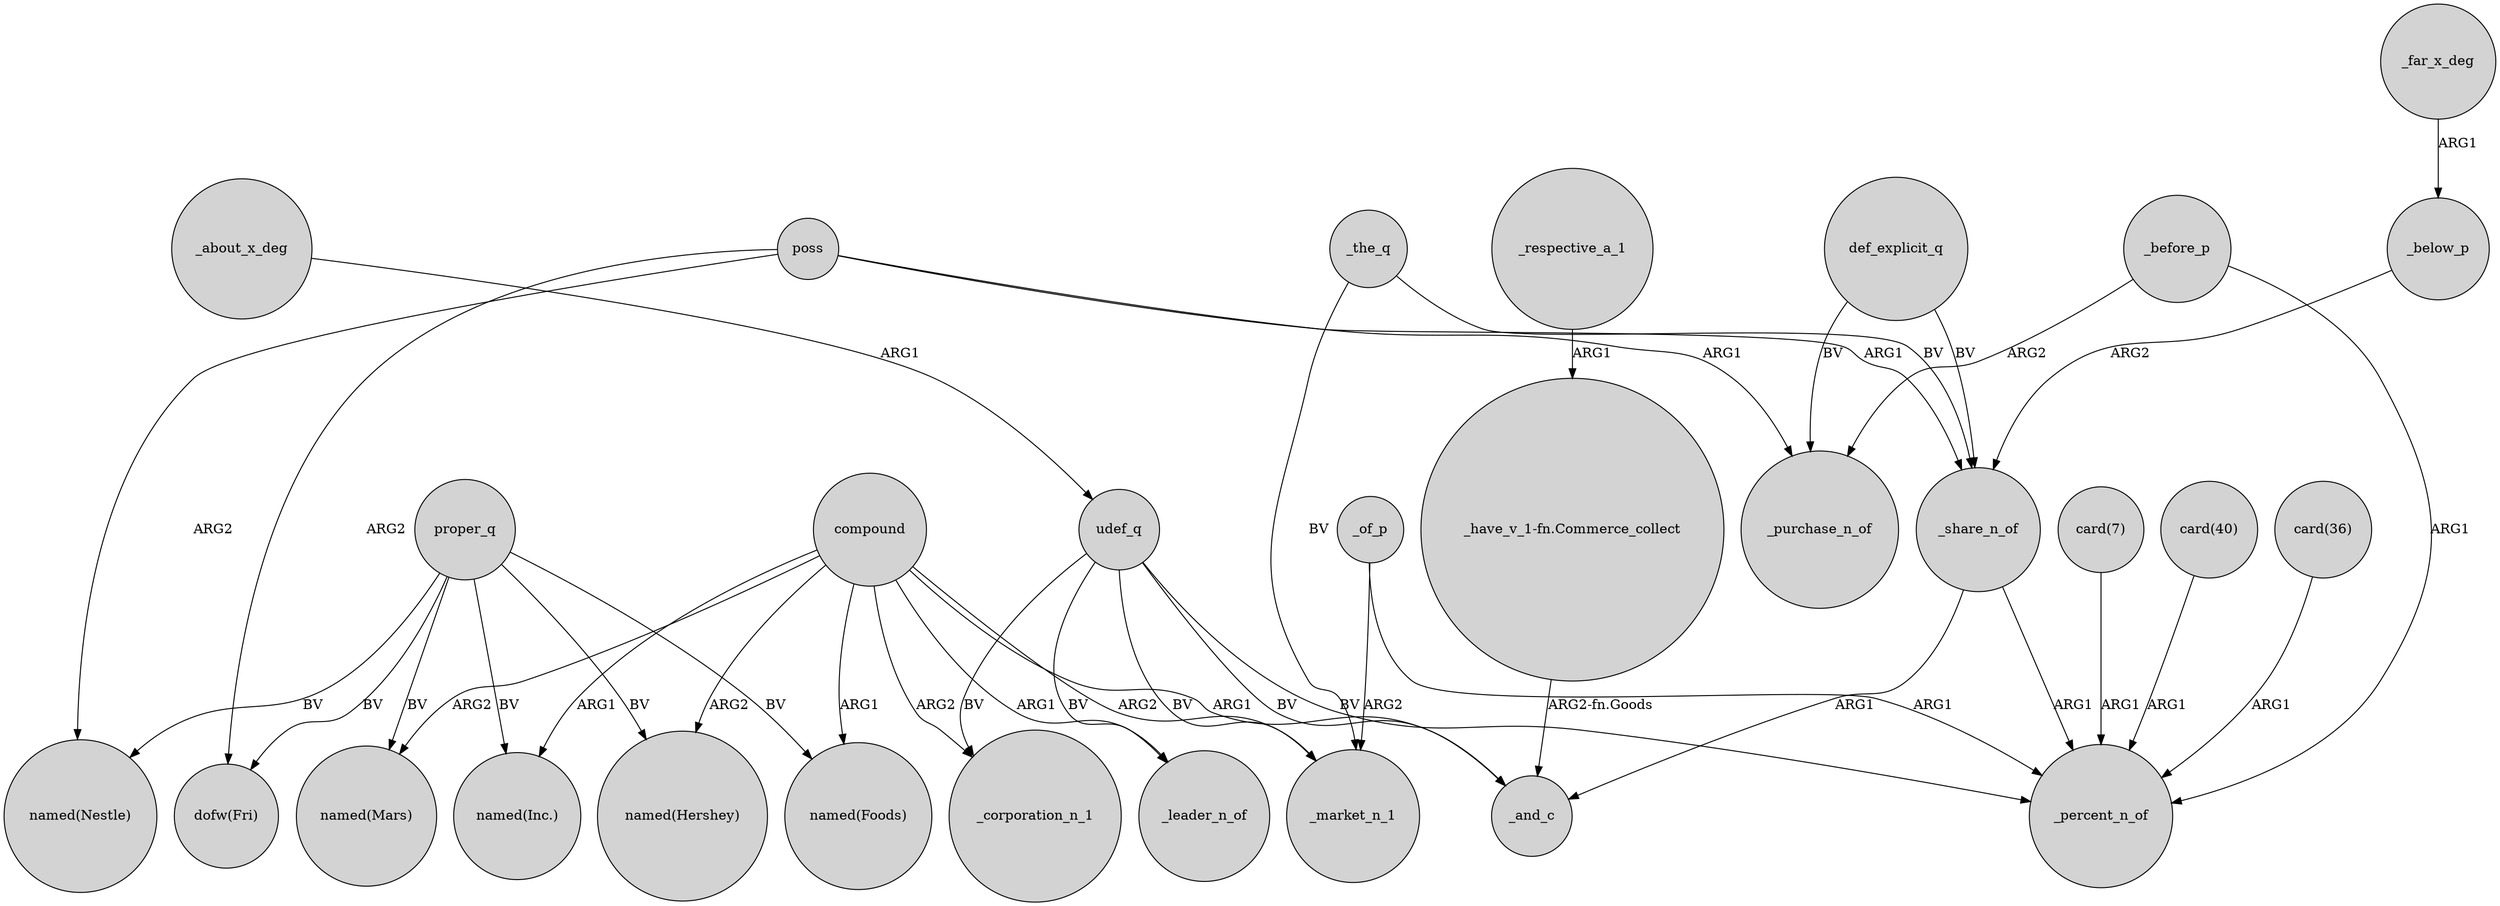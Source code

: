 digraph {
	node [shape=circle style=filled]
	_respective_a_1 -> "_have_v_1-fn.Commerce_collect" [label=ARG1]
	compound -> "named(Foods)" [label=ARG1]
	udef_q -> _market_n_1 [label=BV]
	proper_q -> "named(Mars)" [label=BV]
	_before_p -> _percent_n_of [label=ARG1]
	"card(7)" -> _percent_n_of [label=ARG1]
	compound -> _and_c [label=ARG1]
	proper_q -> "dofw(Fri)" [label=BV]
	compound -> _market_n_1 [label=ARG2]
	poss -> _purchase_n_of [label=ARG1]
	_the_q -> _share_n_of [label=BV]
	poss -> "dofw(Fri)" [label=ARG2]
	def_explicit_q -> _share_n_of [label=BV]
	"_have_v_1-fn.Commerce_collect" -> _and_c [label="ARG2-fn.Goods"]
	compound -> "named(Mars)" [label=ARG2]
	"card(40)" -> _percent_n_of [label=ARG1]
	udef_q -> _and_c [label=BV]
	_of_p -> _percent_n_of [label=ARG1]
	proper_q -> "named(Inc.)" [label=BV]
	_the_q -> _market_n_1 [label=BV]
	_about_x_deg -> udef_q [label=ARG1]
	poss -> "named(Nestle)" [label=ARG2]
	udef_q -> _percent_n_of [label=BV]
	poss -> _share_n_of [label=ARG1]
	proper_q -> "named(Hershey)" [label=BV]
	proper_q -> "named(Foods)" [label=BV]
	_share_n_of -> _and_c [label=ARG1]
	udef_q -> _leader_n_of [label=BV]
	_before_p -> _purchase_n_of [label=ARG2]
	compound -> "named(Hershey)" [label=ARG2]
	compound -> _corporation_n_1 [label=ARG2]
	udef_q -> _corporation_n_1 [label=BV]
	compound -> _leader_n_of [label=ARG1]
	_share_n_of -> _percent_n_of [label=ARG1]
	compound -> "named(Inc.)" [label=ARG1]
	_of_p -> _market_n_1 [label=ARG2]
	def_explicit_q -> _purchase_n_of [label=BV]
	_below_p -> _share_n_of [label=ARG2]
	_far_x_deg -> _below_p [label=ARG1]
	"card(36)" -> _percent_n_of [label=ARG1]
	proper_q -> "named(Nestle)" [label=BV]
}
